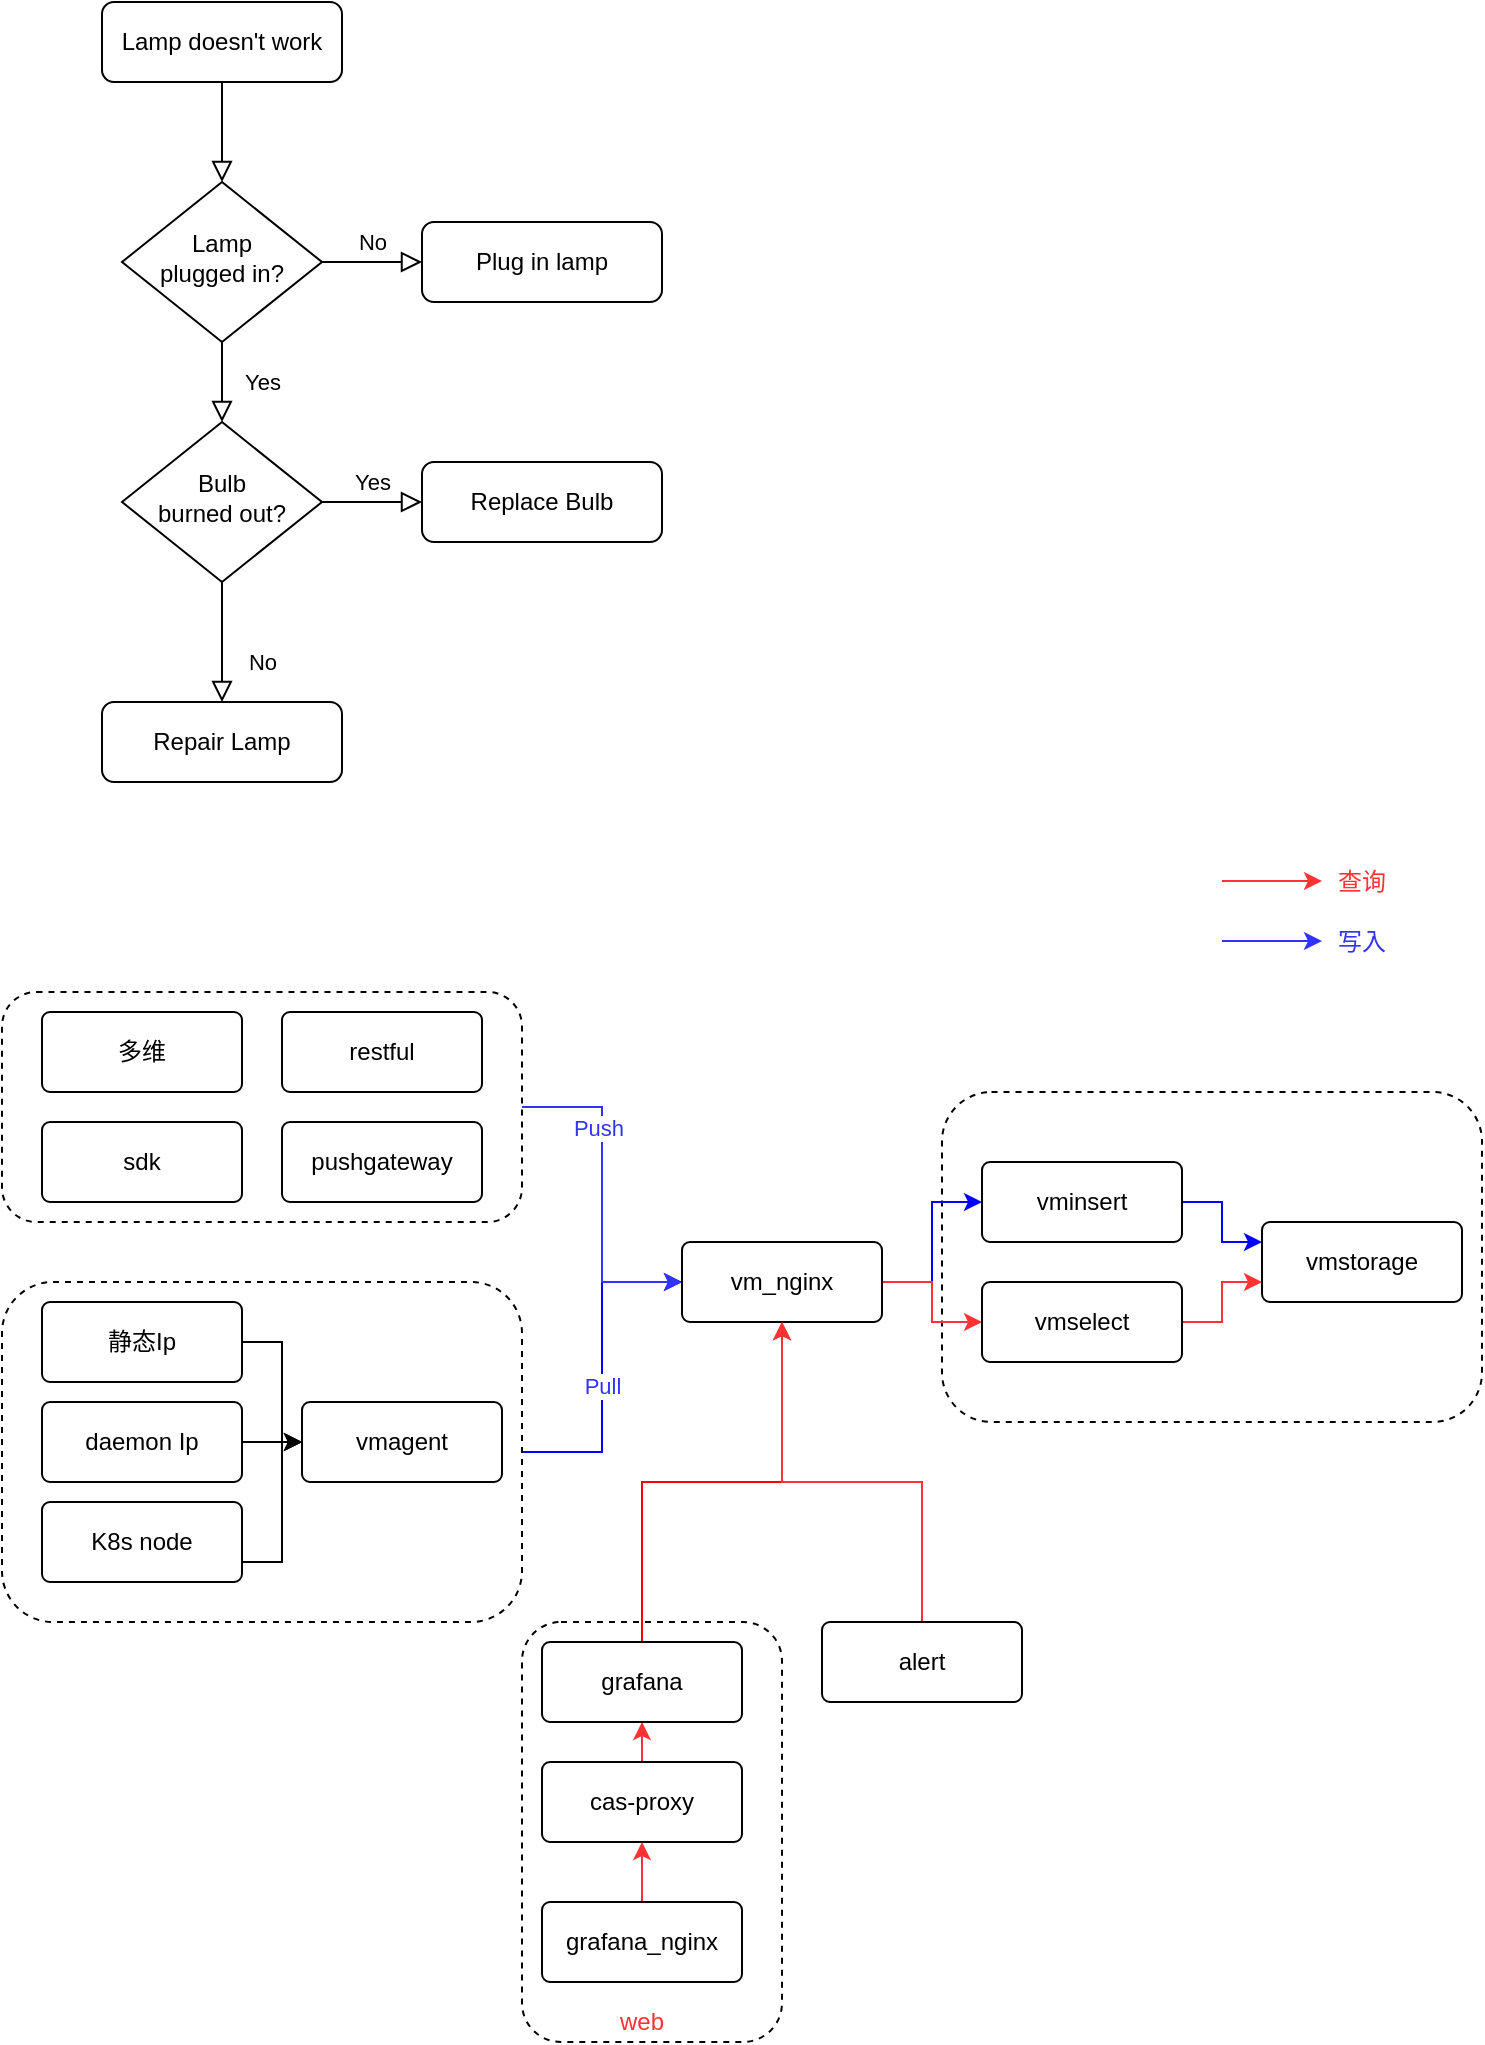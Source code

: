 <mxfile version="14.8.5" type="github">
  <diagram id="C5RBs43oDa-KdzZeNtuy" name="Page-1">
    <mxGraphModel dx="1422" dy="705" grid="1" gridSize="10" guides="1" tooltips="1" connect="1" arrows="1" fold="1" page="1" pageScale="1" pageWidth="827" pageHeight="1169" math="0" shadow="0">
      <root>
        <mxCell id="WIyWlLk6GJQsqaUBKTNV-0" />
        <mxCell id="WIyWlLk6GJQsqaUBKTNV-1" parent="WIyWlLk6GJQsqaUBKTNV-0" />
        <mxCell id="OV5Z4OBUxbSvzoXQ4jLB-45" value="" style="rounded=1;whiteSpace=wrap;html=1;dashed=1;fontColor=#3333FF;" vertex="1" parent="WIyWlLk6GJQsqaUBKTNV-1">
          <mxGeometry x="370" y="890" width="130" height="210" as="geometry" />
        </mxCell>
        <mxCell id="OV5Z4OBUxbSvzoXQ4jLB-27" value="" style="rounded=1;whiteSpace=wrap;html=1;dashed=1;" vertex="1" parent="WIyWlLk6GJQsqaUBKTNV-1">
          <mxGeometry x="580" y="625" width="270" height="165" as="geometry" />
        </mxCell>
        <mxCell id="OV5Z4OBUxbSvzoXQ4jLB-18" style="edgeStyle=orthogonalEdgeStyle;rounded=0;orthogonalLoop=1;jettySize=auto;html=1;exitX=1;exitY=0.5;exitDx=0;exitDy=0;entryX=0;entryY=0.5;entryDx=0;entryDy=0;strokeColor=#0000FF;" edge="1" parent="WIyWlLk6GJQsqaUBKTNV-1" source="OV5Z4OBUxbSvzoXQ4jLB-12" target="OV5Z4OBUxbSvzoXQ4jLB-10">
          <mxGeometry relative="1" as="geometry" />
        </mxCell>
        <mxCell id="OV5Z4OBUxbSvzoXQ4jLB-23" value="Pull" style="edgeLabel;html=1;align=center;verticalAlign=middle;resizable=0;points=[];fontColor=#3333FF;" vertex="1" connectable="0" parent="OV5Z4OBUxbSvzoXQ4jLB-18">
          <mxGeometry x="-0.115" relative="1" as="geometry">
            <mxPoint as="offset" />
          </mxGeometry>
        </mxCell>
        <mxCell id="OV5Z4OBUxbSvzoXQ4jLB-12" value="" style="rounded=1;whiteSpace=wrap;html=1;dashed=1;" vertex="1" parent="WIyWlLk6GJQsqaUBKTNV-1">
          <mxGeometry x="110" y="720" width="260" height="170" as="geometry" />
        </mxCell>
        <mxCell id="OV5Z4OBUxbSvzoXQ4jLB-16" style="edgeStyle=orthogonalEdgeStyle;rounded=0;orthogonalLoop=1;jettySize=auto;html=1;exitX=1;exitY=0.5;exitDx=0;exitDy=0;entryX=0;entryY=0.5;entryDx=0;entryDy=0;strokeColor=#3333FF;" edge="1" parent="WIyWlLk6GJQsqaUBKTNV-1" source="OV5Z4OBUxbSvzoXQ4jLB-11" target="OV5Z4OBUxbSvzoXQ4jLB-10">
          <mxGeometry relative="1" as="geometry" />
        </mxCell>
        <mxCell id="OV5Z4OBUxbSvzoXQ4jLB-17" value="Push" style="edgeLabel;html=1;align=center;verticalAlign=middle;resizable=0;points=[];fontColor=#3333FF;" vertex="1" connectable="0" parent="OV5Z4OBUxbSvzoXQ4jLB-16">
          <mxGeometry x="-0.397" y="-2" relative="1" as="geometry">
            <mxPoint as="offset" />
          </mxGeometry>
        </mxCell>
        <mxCell id="OV5Z4OBUxbSvzoXQ4jLB-11" value="" style="rounded=1;whiteSpace=wrap;html=1;dashed=1;" vertex="1" parent="WIyWlLk6GJQsqaUBKTNV-1">
          <mxGeometry x="110" y="575" width="260" height="115" as="geometry" />
        </mxCell>
        <mxCell id="WIyWlLk6GJQsqaUBKTNV-2" value="" style="rounded=0;html=1;jettySize=auto;orthogonalLoop=1;fontSize=11;endArrow=block;endFill=0;endSize=8;strokeWidth=1;shadow=0;labelBackgroundColor=none;edgeStyle=orthogonalEdgeStyle;" parent="WIyWlLk6GJQsqaUBKTNV-1" source="WIyWlLk6GJQsqaUBKTNV-3" target="WIyWlLk6GJQsqaUBKTNV-6" edge="1">
          <mxGeometry relative="1" as="geometry" />
        </mxCell>
        <mxCell id="WIyWlLk6GJQsqaUBKTNV-3" value="Lamp doesn&#39;t work" style="rounded=1;whiteSpace=wrap;html=1;fontSize=12;glass=0;strokeWidth=1;shadow=0;" parent="WIyWlLk6GJQsqaUBKTNV-1" vertex="1">
          <mxGeometry x="160" y="80" width="120" height="40" as="geometry" />
        </mxCell>
        <mxCell id="WIyWlLk6GJQsqaUBKTNV-4" value="Yes" style="rounded=0;html=1;jettySize=auto;orthogonalLoop=1;fontSize=11;endArrow=block;endFill=0;endSize=8;strokeWidth=1;shadow=0;labelBackgroundColor=none;edgeStyle=orthogonalEdgeStyle;" parent="WIyWlLk6GJQsqaUBKTNV-1" source="WIyWlLk6GJQsqaUBKTNV-6" target="WIyWlLk6GJQsqaUBKTNV-10" edge="1">
          <mxGeometry y="20" relative="1" as="geometry">
            <mxPoint as="offset" />
          </mxGeometry>
        </mxCell>
        <mxCell id="WIyWlLk6GJQsqaUBKTNV-5" value="No" style="edgeStyle=orthogonalEdgeStyle;rounded=0;html=1;jettySize=auto;orthogonalLoop=1;fontSize=11;endArrow=block;endFill=0;endSize=8;strokeWidth=1;shadow=0;labelBackgroundColor=none;" parent="WIyWlLk6GJQsqaUBKTNV-1" source="WIyWlLk6GJQsqaUBKTNV-6" target="WIyWlLk6GJQsqaUBKTNV-7" edge="1">
          <mxGeometry y="10" relative="1" as="geometry">
            <mxPoint as="offset" />
          </mxGeometry>
        </mxCell>
        <mxCell id="WIyWlLk6GJQsqaUBKTNV-6" value="Lamp&lt;br&gt;plugged in?" style="rhombus;whiteSpace=wrap;html=1;shadow=0;fontFamily=Helvetica;fontSize=12;align=center;strokeWidth=1;spacing=6;spacingTop=-4;" parent="WIyWlLk6GJQsqaUBKTNV-1" vertex="1">
          <mxGeometry x="170" y="170" width="100" height="80" as="geometry" />
        </mxCell>
        <mxCell id="WIyWlLk6GJQsqaUBKTNV-7" value="Plug in lamp" style="rounded=1;whiteSpace=wrap;html=1;fontSize=12;glass=0;strokeWidth=1;shadow=0;" parent="WIyWlLk6GJQsqaUBKTNV-1" vertex="1">
          <mxGeometry x="320" y="190" width="120" height="40" as="geometry" />
        </mxCell>
        <mxCell id="WIyWlLk6GJQsqaUBKTNV-8" value="No" style="rounded=0;html=1;jettySize=auto;orthogonalLoop=1;fontSize=11;endArrow=block;endFill=0;endSize=8;strokeWidth=1;shadow=0;labelBackgroundColor=none;edgeStyle=orthogonalEdgeStyle;" parent="WIyWlLk6GJQsqaUBKTNV-1" source="WIyWlLk6GJQsqaUBKTNV-10" target="WIyWlLk6GJQsqaUBKTNV-11" edge="1">
          <mxGeometry x="0.333" y="20" relative="1" as="geometry">
            <mxPoint as="offset" />
          </mxGeometry>
        </mxCell>
        <mxCell id="WIyWlLk6GJQsqaUBKTNV-9" value="Yes" style="edgeStyle=orthogonalEdgeStyle;rounded=0;html=1;jettySize=auto;orthogonalLoop=1;fontSize=11;endArrow=block;endFill=0;endSize=8;strokeWidth=1;shadow=0;labelBackgroundColor=none;" parent="WIyWlLk6GJQsqaUBKTNV-1" source="WIyWlLk6GJQsqaUBKTNV-10" target="WIyWlLk6GJQsqaUBKTNV-12" edge="1">
          <mxGeometry y="10" relative="1" as="geometry">
            <mxPoint as="offset" />
          </mxGeometry>
        </mxCell>
        <mxCell id="WIyWlLk6GJQsqaUBKTNV-10" value="Bulb&lt;br&gt;burned out?" style="rhombus;whiteSpace=wrap;html=1;shadow=0;fontFamily=Helvetica;fontSize=12;align=center;strokeWidth=1;spacing=6;spacingTop=-4;" parent="WIyWlLk6GJQsqaUBKTNV-1" vertex="1">
          <mxGeometry x="170" y="290" width="100" height="80" as="geometry" />
        </mxCell>
        <mxCell id="WIyWlLk6GJQsqaUBKTNV-11" value="Repair Lamp" style="rounded=1;whiteSpace=wrap;html=1;fontSize=12;glass=0;strokeWidth=1;shadow=0;" parent="WIyWlLk6GJQsqaUBKTNV-1" vertex="1">
          <mxGeometry x="160" y="430" width="120" height="40" as="geometry" />
        </mxCell>
        <mxCell id="WIyWlLk6GJQsqaUBKTNV-12" value="Replace Bulb" style="rounded=1;whiteSpace=wrap;html=1;fontSize=12;glass=0;strokeWidth=1;shadow=0;" parent="WIyWlLk6GJQsqaUBKTNV-1" vertex="1">
          <mxGeometry x="320" y="310" width="120" height="40" as="geometry" />
        </mxCell>
        <mxCell id="OV5Z4OBUxbSvzoXQ4jLB-0" value="restful" style="rounded=1;arcSize=10;whiteSpace=wrap;html=1;align=center;" vertex="1" parent="WIyWlLk6GJQsqaUBKTNV-1">
          <mxGeometry x="250" y="585" width="100" height="40" as="geometry" />
        </mxCell>
        <mxCell id="OV5Z4OBUxbSvzoXQ4jLB-1" value="pushgateway" style="rounded=1;arcSize=10;whiteSpace=wrap;html=1;align=center;" vertex="1" parent="WIyWlLk6GJQsqaUBKTNV-1">
          <mxGeometry x="250" y="640" width="100" height="40" as="geometry" />
        </mxCell>
        <mxCell id="OV5Z4OBUxbSvzoXQ4jLB-2" value="vmagent" style="rounded=1;arcSize=10;whiteSpace=wrap;html=1;align=center;" vertex="1" parent="WIyWlLk6GJQsqaUBKTNV-1">
          <mxGeometry x="260" y="780" width="100" height="40" as="geometry" />
        </mxCell>
        <mxCell id="OV5Z4OBUxbSvzoXQ4jLB-3" value="sdk" style="rounded=1;arcSize=10;whiteSpace=wrap;html=1;align=center;" vertex="1" parent="WIyWlLk6GJQsqaUBKTNV-1">
          <mxGeometry x="130" y="640" width="100" height="40" as="geometry" />
        </mxCell>
        <mxCell id="OV5Z4OBUxbSvzoXQ4jLB-4" value="多维" style="rounded=1;arcSize=10;whiteSpace=wrap;html=1;align=center;" vertex="1" parent="WIyWlLk6GJQsqaUBKTNV-1">
          <mxGeometry x="130" y="585" width="100" height="40" as="geometry" />
        </mxCell>
        <mxCell id="OV5Z4OBUxbSvzoXQ4jLB-13" style="edgeStyle=orthogonalEdgeStyle;rounded=0;orthogonalLoop=1;jettySize=auto;html=1;exitX=1;exitY=0.5;exitDx=0;exitDy=0;entryX=0;entryY=0.5;entryDx=0;entryDy=0;" edge="1" parent="WIyWlLk6GJQsqaUBKTNV-1" source="OV5Z4OBUxbSvzoXQ4jLB-7" target="OV5Z4OBUxbSvzoXQ4jLB-2">
          <mxGeometry relative="1" as="geometry">
            <Array as="points">
              <mxPoint x="250" y="750" />
              <mxPoint x="250" y="800" />
            </Array>
          </mxGeometry>
        </mxCell>
        <mxCell id="OV5Z4OBUxbSvzoXQ4jLB-7" value="静态Ip" style="rounded=1;arcSize=10;whiteSpace=wrap;html=1;align=center;" vertex="1" parent="WIyWlLk6GJQsqaUBKTNV-1">
          <mxGeometry x="130" y="730" width="100" height="40" as="geometry" />
        </mxCell>
        <mxCell id="OV5Z4OBUxbSvzoXQ4jLB-14" style="edgeStyle=orthogonalEdgeStyle;rounded=0;orthogonalLoop=1;jettySize=auto;html=1;exitX=1;exitY=0.5;exitDx=0;exitDy=0;" edge="1" parent="WIyWlLk6GJQsqaUBKTNV-1" source="OV5Z4OBUxbSvzoXQ4jLB-8">
          <mxGeometry relative="1" as="geometry">
            <mxPoint x="260" y="800" as="targetPoint" />
          </mxGeometry>
        </mxCell>
        <mxCell id="OV5Z4OBUxbSvzoXQ4jLB-8" value="daemon Ip" style="rounded=1;arcSize=10;whiteSpace=wrap;html=1;align=center;" vertex="1" parent="WIyWlLk6GJQsqaUBKTNV-1">
          <mxGeometry x="130" y="780" width="100" height="40" as="geometry" />
        </mxCell>
        <mxCell id="OV5Z4OBUxbSvzoXQ4jLB-15" style="edgeStyle=orthogonalEdgeStyle;rounded=0;orthogonalLoop=1;jettySize=auto;html=1;exitX=1;exitY=0.5;exitDx=0;exitDy=0;entryX=0;entryY=0.5;entryDx=0;entryDy=0;" edge="1" parent="WIyWlLk6GJQsqaUBKTNV-1" source="OV5Z4OBUxbSvzoXQ4jLB-9" target="OV5Z4OBUxbSvzoXQ4jLB-2">
          <mxGeometry relative="1" as="geometry">
            <Array as="points">
              <mxPoint x="250" y="860" />
              <mxPoint x="250" y="800" />
            </Array>
          </mxGeometry>
        </mxCell>
        <mxCell id="OV5Z4OBUxbSvzoXQ4jLB-9" value="K8s node" style="rounded=1;arcSize=10;whiteSpace=wrap;html=1;align=center;" vertex="1" parent="WIyWlLk6GJQsqaUBKTNV-1">
          <mxGeometry x="130" y="830" width="100" height="40" as="geometry" />
        </mxCell>
        <mxCell id="OV5Z4OBUxbSvzoXQ4jLB-34" style="edgeStyle=orthogonalEdgeStyle;rounded=0;orthogonalLoop=1;jettySize=auto;html=1;exitX=1;exitY=0.5;exitDx=0;exitDy=0;strokeColor=#0000FF;" edge="1" parent="WIyWlLk6GJQsqaUBKTNV-1" source="OV5Z4OBUxbSvzoXQ4jLB-10" target="OV5Z4OBUxbSvzoXQ4jLB-24">
          <mxGeometry relative="1" as="geometry" />
        </mxCell>
        <mxCell id="OV5Z4OBUxbSvzoXQ4jLB-36" style="edgeStyle=orthogonalEdgeStyle;rounded=0;orthogonalLoop=1;jettySize=auto;html=1;exitX=1;exitY=0.5;exitDx=0;exitDy=0;strokeColor=#FF3333;" edge="1" parent="WIyWlLk6GJQsqaUBKTNV-1" source="OV5Z4OBUxbSvzoXQ4jLB-10" target="OV5Z4OBUxbSvzoXQ4jLB-26">
          <mxGeometry relative="1" as="geometry" />
        </mxCell>
        <mxCell id="OV5Z4OBUxbSvzoXQ4jLB-10" value="vm_nginx" style="rounded=1;arcSize=10;whiteSpace=wrap;html=1;align=center;" vertex="1" parent="WIyWlLk6GJQsqaUBKTNV-1">
          <mxGeometry x="450" y="700" width="100" height="40" as="geometry" />
        </mxCell>
        <mxCell id="OV5Z4OBUxbSvzoXQ4jLB-35" style="edgeStyle=orthogonalEdgeStyle;rounded=0;orthogonalLoop=1;jettySize=auto;html=1;exitX=1;exitY=0.5;exitDx=0;exitDy=0;entryX=0;entryY=0.25;entryDx=0;entryDy=0;strokeColor=#0000FF;" edge="1" parent="WIyWlLk6GJQsqaUBKTNV-1" source="OV5Z4OBUxbSvzoXQ4jLB-24" target="OV5Z4OBUxbSvzoXQ4jLB-25">
          <mxGeometry relative="1" as="geometry" />
        </mxCell>
        <mxCell id="OV5Z4OBUxbSvzoXQ4jLB-24" value="vminsert" style="rounded=1;arcSize=10;whiteSpace=wrap;html=1;align=center;" vertex="1" parent="WIyWlLk6GJQsqaUBKTNV-1">
          <mxGeometry x="600" y="660" width="100" height="40" as="geometry" />
        </mxCell>
        <mxCell id="OV5Z4OBUxbSvzoXQ4jLB-25" value="vmstorage" style="rounded=1;arcSize=10;whiteSpace=wrap;html=1;align=center;" vertex="1" parent="WIyWlLk6GJQsqaUBKTNV-1">
          <mxGeometry x="740" y="690" width="100" height="40" as="geometry" />
        </mxCell>
        <mxCell id="OV5Z4OBUxbSvzoXQ4jLB-37" style="edgeStyle=orthogonalEdgeStyle;rounded=0;orthogonalLoop=1;jettySize=auto;html=1;exitX=1;exitY=0.5;exitDx=0;exitDy=0;strokeColor=#FF3333;" edge="1" parent="WIyWlLk6GJQsqaUBKTNV-1" source="OV5Z4OBUxbSvzoXQ4jLB-26" target="OV5Z4OBUxbSvzoXQ4jLB-25">
          <mxGeometry relative="1" as="geometry">
            <Array as="points">
              <mxPoint x="720" y="740" />
              <mxPoint x="720" y="720" />
            </Array>
          </mxGeometry>
        </mxCell>
        <mxCell id="OV5Z4OBUxbSvzoXQ4jLB-26" value="vmselect" style="rounded=1;arcSize=10;whiteSpace=wrap;html=1;align=center;" vertex="1" parent="WIyWlLk6GJQsqaUBKTNV-1">
          <mxGeometry x="600" y="720" width="100" height="40" as="geometry" />
        </mxCell>
        <mxCell id="OV5Z4OBUxbSvzoXQ4jLB-32" style="edgeStyle=orthogonalEdgeStyle;rounded=0;orthogonalLoop=1;jettySize=auto;html=1;exitX=0.5;exitY=0;exitDx=0;exitDy=0;entryX=0.5;entryY=1;entryDx=0;entryDy=0;strokeColor=#FF3333;" edge="1" parent="WIyWlLk6GJQsqaUBKTNV-1" source="OV5Z4OBUxbSvzoXQ4jLB-28" target="OV5Z4OBUxbSvzoXQ4jLB-30">
          <mxGeometry relative="1" as="geometry" />
        </mxCell>
        <mxCell id="OV5Z4OBUxbSvzoXQ4jLB-28" value="cas-proxy" style="rounded=1;arcSize=10;whiteSpace=wrap;html=1;align=center;" vertex="1" parent="WIyWlLk6GJQsqaUBKTNV-1">
          <mxGeometry x="380" y="960" width="100" height="40" as="geometry" />
        </mxCell>
        <mxCell id="OV5Z4OBUxbSvzoXQ4jLB-31" style="edgeStyle=orthogonalEdgeStyle;rounded=0;orthogonalLoop=1;jettySize=auto;html=1;exitX=0.5;exitY=0;exitDx=0;exitDy=0;entryX=0.5;entryY=1;entryDx=0;entryDy=0;strokeColor=#FF3333;" edge="1" parent="WIyWlLk6GJQsqaUBKTNV-1" source="OV5Z4OBUxbSvzoXQ4jLB-29" target="OV5Z4OBUxbSvzoXQ4jLB-28">
          <mxGeometry relative="1" as="geometry" />
        </mxCell>
        <mxCell id="OV5Z4OBUxbSvzoXQ4jLB-29" value="grafana_nginx" style="rounded=1;arcSize=10;whiteSpace=wrap;html=1;align=center;" vertex="1" parent="WIyWlLk6GJQsqaUBKTNV-1">
          <mxGeometry x="380" y="1030" width="100" height="40" as="geometry" />
        </mxCell>
        <mxCell id="OV5Z4OBUxbSvzoXQ4jLB-33" style="edgeStyle=orthogonalEdgeStyle;rounded=0;orthogonalLoop=1;jettySize=auto;html=1;exitX=0.5;exitY=0;exitDx=0;exitDy=0;entryX=0.5;entryY=1;entryDx=0;entryDy=0;strokeColor=#FF0000;" edge="1" parent="WIyWlLk6GJQsqaUBKTNV-1" source="OV5Z4OBUxbSvzoXQ4jLB-30" target="OV5Z4OBUxbSvzoXQ4jLB-10">
          <mxGeometry relative="1" as="geometry" />
        </mxCell>
        <mxCell id="OV5Z4OBUxbSvzoXQ4jLB-30" value="grafana" style="rounded=1;arcSize=10;whiteSpace=wrap;html=1;align=center;" vertex="1" parent="WIyWlLk6GJQsqaUBKTNV-1">
          <mxGeometry x="380" y="900" width="100" height="40" as="geometry" />
        </mxCell>
        <mxCell id="OV5Z4OBUxbSvzoXQ4jLB-38" value="" style="endArrow=classic;html=1;fontColor=#3333FF;strokeColor=#FF3333;" edge="1" parent="WIyWlLk6GJQsqaUBKTNV-1">
          <mxGeometry width="50" height="50" relative="1" as="geometry">
            <mxPoint x="720" y="519.5" as="sourcePoint" />
            <mxPoint x="770" y="519.5" as="targetPoint" />
            <Array as="points">
              <mxPoint x="750" y="519.5" />
            </Array>
          </mxGeometry>
        </mxCell>
        <mxCell id="OV5Z4OBUxbSvzoXQ4jLB-39" value="查询" style="text;html=1;strokeColor=none;fillColor=none;align=center;verticalAlign=middle;whiteSpace=wrap;rounded=0;dashed=1;fontColor=#FF3333;" vertex="1" parent="WIyWlLk6GJQsqaUBKTNV-1">
          <mxGeometry x="770" y="510" width="40" height="20" as="geometry" />
        </mxCell>
        <mxCell id="OV5Z4OBUxbSvzoXQ4jLB-40" value="" style="endArrow=classic;html=1;fontColor=#3333FF;strokeColor=#3333FF;" edge="1" parent="WIyWlLk6GJQsqaUBKTNV-1">
          <mxGeometry width="50" height="50" relative="1" as="geometry">
            <mxPoint x="720" y="549.5" as="sourcePoint" />
            <mxPoint x="770" y="549.5" as="targetPoint" />
            <Array as="points">
              <mxPoint x="750" y="549.5" />
            </Array>
          </mxGeometry>
        </mxCell>
        <mxCell id="OV5Z4OBUxbSvzoXQ4jLB-41" value="写入" style="text;html=1;strokeColor=none;fillColor=none;align=center;verticalAlign=middle;whiteSpace=wrap;rounded=0;dashed=1;fontColor=#3333FF;" vertex="1" parent="WIyWlLk6GJQsqaUBKTNV-1">
          <mxGeometry x="770" y="540" width="40" height="20" as="geometry" />
        </mxCell>
        <mxCell id="OV5Z4OBUxbSvzoXQ4jLB-48" style="edgeStyle=orthogonalEdgeStyle;rounded=0;orthogonalLoop=1;jettySize=auto;html=1;exitX=0.5;exitY=0;exitDx=0;exitDy=0;entryX=0.5;entryY=1;entryDx=0;entryDy=0;fontColor=#FF3333;strokeColor=#FF3333;" edge="1" parent="WIyWlLk6GJQsqaUBKTNV-1" source="OV5Z4OBUxbSvzoXQ4jLB-44" target="OV5Z4OBUxbSvzoXQ4jLB-10">
          <mxGeometry relative="1" as="geometry">
            <Array as="points">
              <mxPoint x="570" y="820" />
              <mxPoint x="500" y="820" />
            </Array>
          </mxGeometry>
        </mxCell>
        <mxCell id="OV5Z4OBUxbSvzoXQ4jLB-44" value="alert" style="rounded=1;arcSize=10;whiteSpace=wrap;html=1;align=center;" vertex="1" parent="WIyWlLk6GJQsqaUBKTNV-1">
          <mxGeometry x="520" y="890" width="100" height="40" as="geometry" />
        </mxCell>
        <mxCell id="OV5Z4OBUxbSvzoXQ4jLB-46" value="web" style="text;html=1;strokeColor=none;fillColor=none;align=center;verticalAlign=middle;whiteSpace=wrap;rounded=0;dashed=1;fontColor=#FF3333;" vertex="1" parent="WIyWlLk6GJQsqaUBKTNV-1">
          <mxGeometry x="410" y="1080" width="40" height="20" as="geometry" />
        </mxCell>
      </root>
    </mxGraphModel>
  </diagram>
</mxfile>
